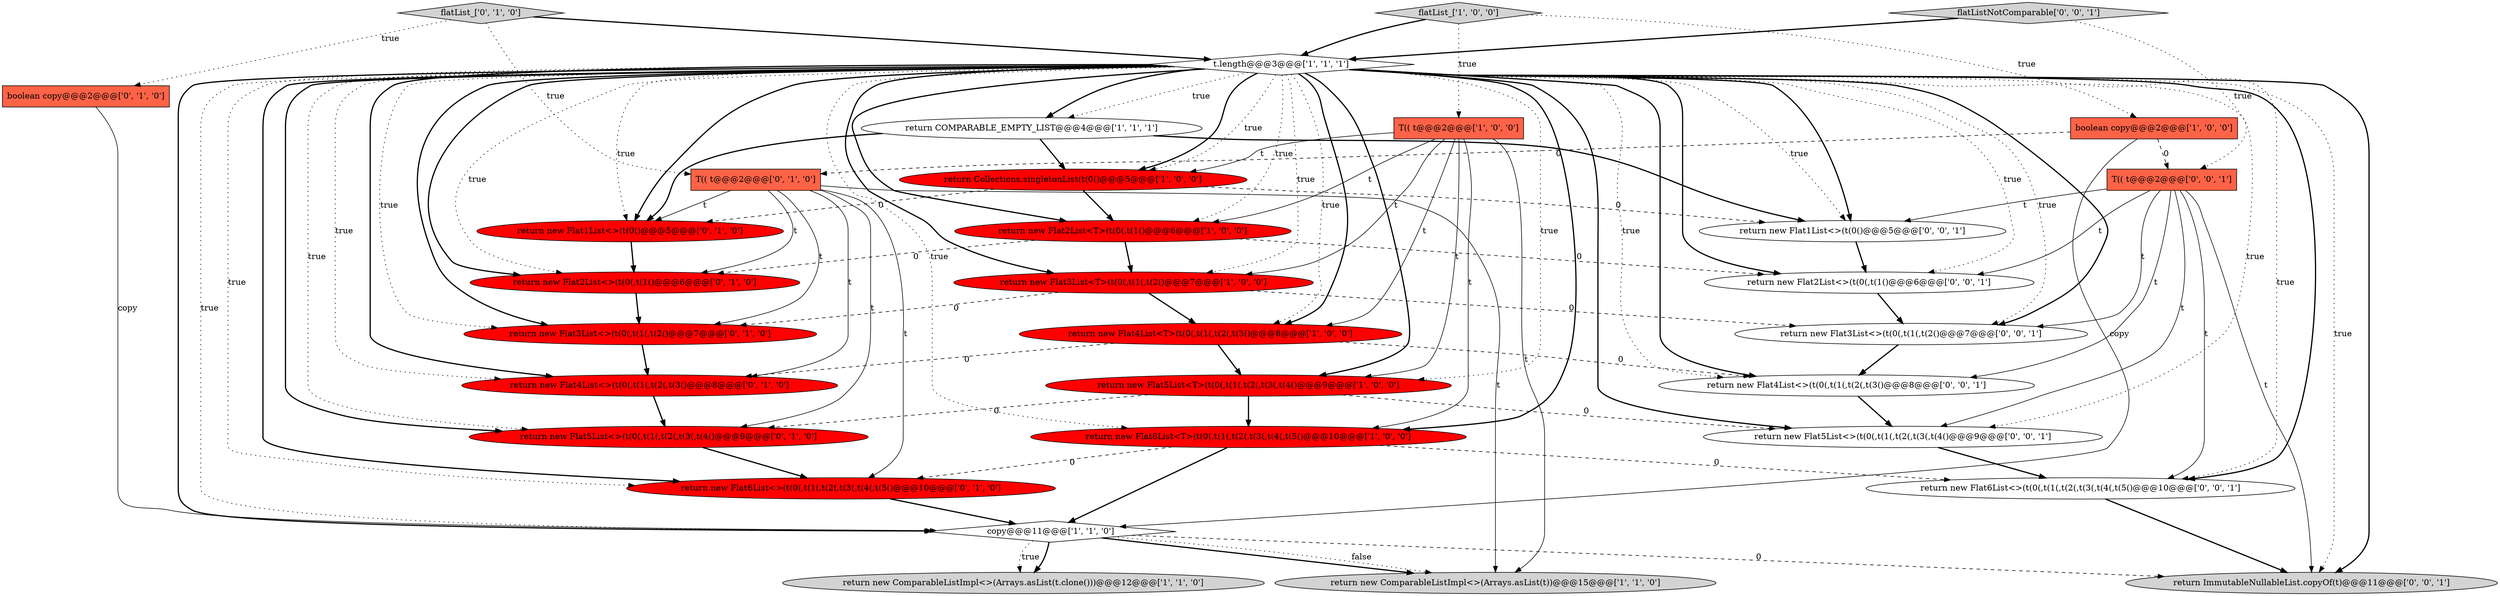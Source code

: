 digraph {
17 [style = filled, label = "return new Flat3List<>(t(0(,t(1(,t(2()@@@7@@@['0', '1', '0']", fillcolor = red, shape = ellipse image = "AAA1AAABBB2BBB"];
18 [style = filled, label = "return new Flat6List<>(t(0(,t(1(,t(2(,t(3(,t(4(,t(5()@@@10@@@['0', '1', '0']", fillcolor = red, shape = ellipse image = "AAA1AAABBB2BBB"];
10 [style = filled, label = "copy@@@11@@@['1', '1', '0']", fillcolor = white, shape = diamond image = "AAA0AAABBB1BBB"];
26 [style = filled, label = "return new Flat6List<>(t(0(,t(1(,t(2(,t(3(,t(4(,t(5()@@@10@@@['0', '0', '1']", fillcolor = white, shape = ellipse image = "AAA0AAABBB3BBB"];
8 [style = filled, label = "return new Flat4List<T>(t(0(,t(1(,t(2(,t(3()@@@8@@@['1', '0', '0']", fillcolor = red, shape = ellipse image = "AAA1AAABBB1BBB"];
20 [style = filled, label = "return new Flat1List<>(t(0()@@@5@@@['0', '1', '0']", fillcolor = red, shape = ellipse image = "AAA1AAABBB2BBB"];
21 [style = filled, label = "flatList_['0', '1', '0']", fillcolor = lightgray, shape = diamond image = "AAA0AAABBB2BBB"];
3 [style = filled, label = "return COMPARABLE_EMPTY_LIST@@@4@@@['1', '1', '1']", fillcolor = white, shape = ellipse image = "AAA0AAABBB1BBB"];
0 [style = filled, label = "T(( t@@@2@@@['1', '0', '0']", fillcolor = tomato, shape = box image = "AAA0AAABBB1BBB"];
2 [style = filled, label = "return new Flat2List<T>(t(0(,t(1()@@@6@@@['1', '0', '0']", fillcolor = red, shape = ellipse image = "AAA1AAABBB1BBB"];
6 [style = filled, label = "flatList_['1', '0', '0']", fillcolor = lightgray, shape = diamond image = "AAA0AAABBB1BBB"];
23 [style = filled, label = "return new Flat2List<>(t(0(,t(1()@@@6@@@['0', '0', '1']", fillcolor = white, shape = ellipse image = "AAA0AAABBB3BBB"];
7 [style = filled, label = "return new Flat3List<T>(t(0(,t(1(,t(2()@@@7@@@['1', '0', '0']", fillcolor = red, shape = ellipse image = "AAA1AAABBB1BBB"];
31 [style = filled, label = "return new Flat3List<>(t(0(,t(1(,t(2()@@@7@@@['0', '0', '1']", fillcolor = white, shape = ellipse image = "AAA0AAABBB3BBB"];
14 [style = filled, label = "boolean copy@@@2@@@['0', '1', '0']", fillcolor = tomato, shape = box image = "AAA0AAABBB2BBB"];
5 [style = filled, label = "return new ComparableListImpl<>(Arrays.asList(t))@@@15@@@['1', '1', '0']", fillcolor = lightgray, shape = ellipse image = "AAA0AAABBB1BBB"];
12 [style = filled, label = "t.length@@@3@@@['1', '1', '1']", fillcolor = white, shape = diamond image = "AAA0AAABBB1BBB"];
19 [style = filled, label = "return new Flat5List<>(t(0(,t(1(,t(2(,t(3(,t(4()@@@9@@@['0', '1', '0']", fillcolor = red, shape = ellipse image = "AAA1AAABBB2BBB"];
1 [style = filled, label = "return new Flat5List<T>(t(0(,t(1(,t(2(,t(3(,t(4()@@@9@@@['1', '0', '0']", fillcolor = red, shape = ellipse image = "AAA1AAABBB1BBB"];
15 [style = filled, label = "return new Flat4List<>(t(0(,t(1(,t(2(,t(3()@@@8@@@['0', '1', '0']", fillcolor = red, shape = ellipse image = "AAA1AAABBB2BBB"];
27 [style = filled, label = "flatListNotComparable['0', '0', '1']", fillcolor = lightgray, shape = diamond image = "AAA0AAABBB3BBB"];
13 [style = filled, label = "return Collections.singletonList(t(0()@@@5@@@['1', '0', '0']", fillcolor = red, shape = ellipse image = "AAA1AAABBB1BBB"];
24 [style = filled, label = "return new Flat1List<>(t(0()@@@5@@@['0', '0', '1']", fillcolor = white, shape = ellipse image = "AAA0AAABBB3BBB"];
30 [style = filled, label = "T(( t@@@2@@@['0', '0', '1']", fillcolor = tomato, shape = box image = "AAA0AAABBB3BBB"];
9 [style = filled, label = "boolean copy@@@2@@@['1', '0', '0']", fillcolor = tomato, shape = box image = "AAA1AAABBB1BBB"];
11 [style = filled, label = "return new ComparableListImpl<>(Arrays.asList(t.clone()))@@@12@@@['1', '1', '0']", fillcolor = lightgray, shape = ellipse image = "AAA0AAABBB1BBB"];
22 [style = filled, label = "T(( t@@@2@@@['0', '1', '0']", fillcolor = tomato, shape = box image = "AAA1AAABBB2BBB"];
4 [style = filled, label = "return new Flat6List<T>(t(0(,t(1(,t(2(,t(3(,t(4(,t(5()@@@10@@@['1', '0', '0']", fillcolor = red, shape = ellipse image = "AAA1AAABBB1BBB"];
16 [style = filled, label = "return new Flat2List<>(t(0(,t(1()@@@6@@@['0', '1', '0']", fillcolor = red, shape = ellipse image = "AAA1AAABBB2BBB"];
25 [style = filled, label = "return new Flat4List<>(t(0(,t(1(,t(2(,t(3()@@@8@@@['0', '0', '1']", fillcolor = white, shape = ellipse image = "AAA0AAABBB3BBB"];
29 [style = filled, label = "return ImmutableNullableList.copyOf(t)@@@11@@@['0', '0', '1']", fillcolor = lightgray, shape = ellipse image = "AAA0AAABBB3BBB"];
28 [style = filled, label = "return new Flat5List<>(t(0(,t(1(,t(2(,t(3(,t(4()@@@9@@@['0', '0', '1']", fillcolor = white, shape = ellipse image = "AAA0AAABBB3BBB"];
22->19 [style = solid, label="t"];
30->28 [style = solid, label="t"];
3->24 [style = bold, label=""];
22->15 [style = solid, label="t"];
12->8 [style = dotted, label="true"];
30->31 [style = solid, label="t"];
13->20 [style = dashed, label="0"];
22->17 [style = solid, label="t"];
1->19 [style = dashed, label="0"];
22->18 [style = solid, label="t"];
30->23 [style = solid, label="t"];
12->15 [style = dotted, label="true"];
7->8 [style = bold, label=""];
12->7 [style = bold, label=""];
8->1 [style = bold, label=""];
12->2 [style = bold, label=""];
0->2 [style = solid, label="t"];
12->10 [style = bold, label=""];
13->24 [style = dashed, label="0"];
12->20 [style = dotted, label="true"];
20->16 [style = bold, label=""];
0->5 [style = solid, label="t"];
12->18 [style = bold, label=""];
8->25 [style = dashed, label="0"];
6->0 [style = dotted, label="true"];
30->25 [style = solid, label="t"];
9->30 [style = dashed, label="0"];
10->11 [style = bold, label=""];
12->3 [style = dotted, label="true"];
12->17 [style = dotted, label="true"];
1->4 [style = bold, label=""];
19->18 [style = bold, label=""];
25->28 [style = bold, label=""];
12->31 [style = dotted, label="true"];
12->28 [style = bold, label=""];
12->23 [style = dotted, label="true"];
27->12 [style = bold, label=""];
7->17 [style = dashed, label="0"];
30->26 [style = solid, label="t"];
12->2 [style = dotted, label="true"];
22->16 [style = solid, label="t"];
9->10 [style = solid, label="copy"];
21->22 [style = dotted, label="true"];
12->18 [style = dotted, label="true"];
4->26 [style = dashed, label="0"];
16->17 [style = bold, label=""];
10->29 [style = dashed, label="0"];
12->1 [style = bold, label=""];
14->10 [style = solid, label="copy"];
12->29 [style = bold, label=""];
12->10 [style = dotted, label="true"];
12->19 [style = dotted, label="true"];
2->16 [style = dashed, label="0"];
17->15 [style = bold, label=""];
22->20 [style = solid, label="t"];
0->1 [style = solid, label="t"];
12->4 [style = dotted, label="true"];
12->7 [style = dotted, label="true"];
12->25 [style = dotted, label="true"];
12->31 [style = bold, label=""];
2->23 [style = dashed, label="0"];
23->31 [style = bold, label=""];
4->10 [style = bold, label=""];
31->25 [style = bold, label=""];
7->31 [style = dashed, label="0"];
12->17 [style = bold, label=""];
12->20 [style = bold, label=""];
28->26 [style = bold, label=""];
9->22 [style = dashed, label="0"];
0->7 [style = solid, label="t"];
12->24 [style = bold, label=""];
1->28 [style = dashed, label="0"];
15->19 [style = bold, label=""];
0->4 [style = solid, label="t"];
21->12 [style = bold, label=""];
12->26 [style = dotted, label="true"];
12->13 [style = bold, label=""];
12->13 [style = dotted, label="true"];
30->24 [style = solid, label="t"];
10->5 [style = bold, label=""];
18->10 [style = bold, label=""];
6->9 [style = dotted, label="true"];
10->11 [style = dotted, label="true"];
12->8 [style = bold, label=""];
12->24 [style = dotted, label="true"];
12->3 [style = bold, label=""];
13->2 [style = bold, label=""];
24->23 [style = bold, label=""];
6->12 [style = bold, label=""];
4->18 [style = dashed, label="0"];
12->29 [style = dotted, label="true"];
26->29 [style = bold, label=""];
8->15 [style = dashed, label="0"];
12->15 [style = bold, label=""];
12->1 [style = dotted, label="true"];
12->16 [style = bold, label=""];
12->26 [style = bold, label=""];
22->5 [style = solid, label="t"];
10->5 [style = dotted, label="false"];
12->28 [style = dotted, label="true"];
30->29 [style = solid, label="t"];
27->30 [style = dotted, label="true"];
3->20 [style = bold, label=""];
12->16 [style = dotted, label="true"];
12->4 [style = bold, label=""];
12->25 [style = bold, label=""];
0->13 [style = solid, label="t"];
21->14 [style = dotted, label="true"];
3->13 [style = bold, label=""];
12->23 [style = bold, label=""];
2->7 [style = bold, label=""];
12->19 [style = bold, label=""];
0->8 [style = solid, label="t"];
}
